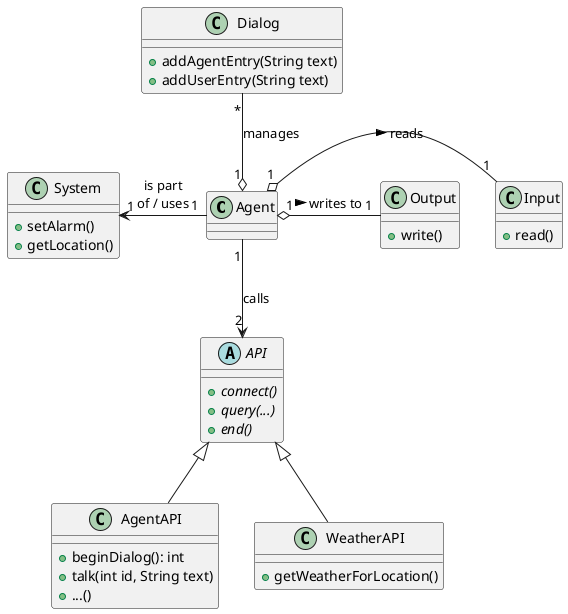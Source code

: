 @startuml

class Agent
class Input {
    +read()
}
class Output {
    +write()
}
class Dialog {
    +addAgentEntry(String text)
    +addUserEntry(String text)
}
class System {
    +setAlarm()
    +getLocation()
}
abstract class API {
    +{abstract} connect()
    +{abstract} query(...)
    +{abstract} end()
}
class AgentAPI {
    +beginDialog(): int
    +talk(int id, String text)
    +...()
}
class WeatherAPI {
    +getWeatherForLocation()
}

Agent "1" o- "1" Input : reads >
Agent "1" o- "1" Output : writes to >
Agent "1" o-up- "*" Dialog : manages
Agent "1" -left-> "1" System : is part\nof / uses
Agent "1" --> "2" API : calls
API <|-- AgentAPI
API <|-- WeatherAPI

@enduml
